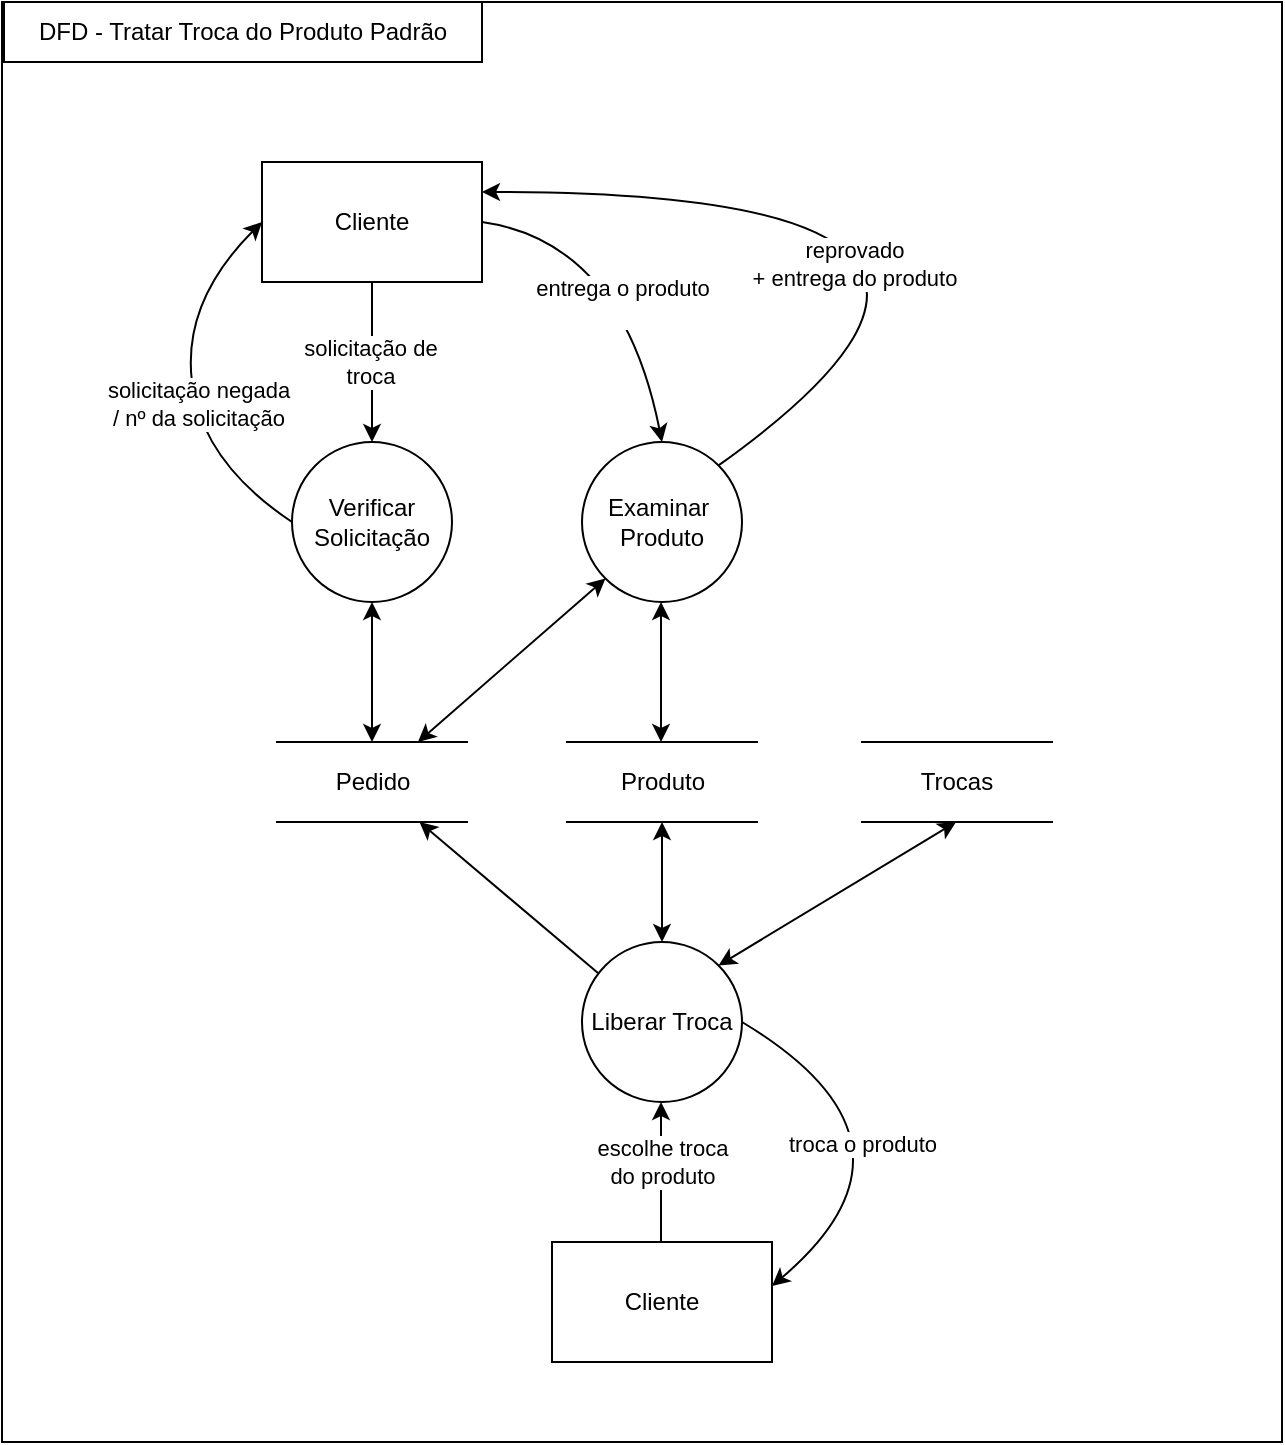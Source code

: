 <mxfile version="14.4.4" type="device"><diagram id="QUCHqKM7pyR4_fsbhgWR" name="Page-1"><mxGraphModel dx="373" dy="1877" grid="1" gridSize="10" guides="1" tooltips="1" connect="1" arrows="1" fold="1" page="1" pageScale="1" pageWidth="827" pageHeight="1169" math="0" shadow="0"><root><mxCell id="0"/><mxCell id="1" parent="0"/><mxCell id="HyM0uIgiVkZv_l6DcPJj-1" value="" style="rounded=0;whiteSpace=wrap;html=1;" parent="1" vertex="1"><mxGeometry x="1340" y="-970" width="640" height="720" as="geometry"/></mxCell><mxCell id="HyM0uIgiVkZv_l6DcPJj-2" value="&lt;font style=&quot;vertical-align: inherit&quot;&gt;&lt;font style=&quot;vertical-align: inherit&quot;&gt;&lt;font style=&quot;vertical-align: inherit&quot;&gt;&lt;font style=&quot;vertical-align: inherit&quot;&gt;&lt;font style=&quot;vertical-align: inherit&quot;&gt;&lt;font style=&quot;vertical-align: inherit&quot;&gt;DFD - Tratar Troca do Produto Padrão&lt;/font&gt;&lt;/font&gt;&lt;/font&gt;&lt;/font&gt;&lt;/font&gt;&lt;/font&gt;" style="rounded=0;whiteSpace=wrap;html=1;" parent="1" vertex="1"><mxGeometry x="1341" y="-970" width="239" height="30" as="geometry"/></mxCell><mxCell id="HyM0uIgiVkZv_l6DcPJj-3" style="edgeStyle=orthogonalEdgeStyle;rounded=0;orthogonalLoop=1;jettySize=auto;html=1;entryX=0.5;entryY=0;entryDx=0;entryDy=0;" parent="1" source="HyM0uIgiVkZv_l6DcPJj-5" target="HyM0uIgiVkZv_l6DcPJj-6" edge="1"><mxGeometry relative="1" as="geometry"/></mxCell><mxCell id="HyM0uIgiVkZv_l6DcPJj-4" value="&lt;font style=&quot;vertical-align: inherit&quot;&gt;&lt;font style=&quot;vertical-align: inherit&quot;&gt;&lt;font style=&quot;vertical-align: inherit&quot;&gt;&lt;font style=&quot;vertical-align: inherit&quot;&gt;solicitação de &lt;br&gt;troca&lt;br&gt;&lt;/font&gt;&lt;/font&gt;&lt;/font&gt;&lt;/font&gt;" style="edgeLabel;html=1;align=center;verticalAlign=middle;resizable=0;points=[];" parent="HyM0uIgiVkZv_l6DcPJj-3" vertex="1" connectable="0"><mxGeometry x="0.0" y="-1" relative="1" as="geometry"><mxPoint as="offset"/></mxGeometry></mxCell><mxCell id="HyM0uIgiVkZv_l6DcPJj-5" value="Cliente" style="rounded=0;whiteSpace=wrap;html=1;" parent="1" vertex="1"><mxGeometry x="1470" y="-890" width="110" height="60" as="geometry"/></mxCell><mxCell id="HyM0uIgiVkZv_l6DcPJj-6" value="&lt;font style=&quot;vertical-align: inherit&quot;&gt;&lt;font style=&quot;vertical-align: inherit&quot;&gt;&lt;font style=&quot;vertical-align: inherit&quot;&gt;&lt;font style=&quot;vertical-align: inherit&quot;&gt;Verificar Solicitação&lt;/font&gt;&lt;/font&gt;&lt;/font&gt;&lt;/font&gt;" style="ellipse;whiteSpace=wrap;html=1;aspect=fixed;" parent="1" vertex="1"><mxGeometry x="1485" y="-750" width="80" height="80" as="geometry"/></mxCell><mxCell id="HyM0uIgiVkZv_l6DcPJj-7" value="" style="curved=1;endArrow=classic;html=1;exitX=0;exitY=0.5;exitDx=0;exitDy=0;entryX=0;entryY=0.5;entryDx=0;entryDy=0;" parent="1" source="HyM0uIgiVkZv_l6DcPJj-6" target="HyM0uIgiVkZv_l6DcPJj-5" edge="1"><mxGeometry width="50" height="50" relative="1" as="geometry"><mxPoint x="1420" y="-720" as="sourcePoint"/><mxPoint x="1470" y="-760" as="targetPoint"/><Array as="points"><mxPoint x="1440" y="-740"/><mxPoint x="1430" y="-820"/></Array></mxGeometry></mxCell><mxCell id="HyM0uIgiVkZv_l6DcPJj-8" value="&lt;font style=&quot;vertical-align: inherit&quot;&gt;&lt;font style=&quot;vertical-align: inherit&quot;&gt;&lt;font style=&quot;vertical-align: inherit&quot;&gt;&lt;font style=&quot;vertical-align: inherit&quot;&gt;solicitação negada&lt;br&gt;/ nº da solicitação&lt;/font&gt;&lt;/font&gt;&lt;/font&gt;&lt;/font&gt;" style="edgeLabel;html=1;align=center;verticalAlign=middle;resizable=0;points=[];" parent="HyM0uIgiVkZv_l6DcPJj-7" vertex="1" connectable="0"><mxGeometry x="-0.131" y="-1" relative="1" as="geometry"><mxPoint as="offset"/></mxGeometry></mxCell><mxCell id="HyM0uIgiVkZv_l6DcPJj-9" value="&lt;font style=&quot;vertical-align: inherit&quot;&gt;&lt;font style=&quot;vertical-align: inherit&quot;&gt;Examinar&amp;nbsp;&lt;br&gt;Produto&lt;br&gt;&lt;/font&gt;&lt;/font&gt;" style="ellipse;whiteSpace=wrap;html=1;aspect=fixed;" parent="1" vertex="1"><mxGeometry x="1630" y="-750" width="80" height="80" as="geometry"/></mxCell><mxCell id="HyM0uIgiVkZv_l6DcPJj-10" value="" style="curved=1;endArrow=classic;html=1;exitX=1;exitY=0.5;exitDx=0;exitDy=0;entryX=0.5;entryY=0;entryDx=0;entryDy=0;" parent="1" source="HyM0uIgiVkZv_l6DcPJj-5" target="HyM0uIgiVkZv_l6DcPJj-9" edge="1"><mxGeometry width="50" height="50" relative="1" as="geometry"><mxPoint x="1645" y="-850" as="sourcePoint"/><mxPoint x="1695" y="-900" as="targetPoint"/><Array as="points"><mxPoint x="1650" y="-850"/></Array></mxGeometry></mxCell><mxCell id="HyM0uIgiVkZv_l6DcPJj-11" value="&lt;font style=&quot;vertical-align: inherit&quot;&gt;&lt;font style=&quot;vertical-align: inherit&quot;&gt;&lt;font style=&quot;vertical-align: inherit&quot;&gt;&lt;font style=&quot;vertical-align: inherit&quot;&gt;&lt;font style=&quot;vertical-align: inherit&quot;&gt;&lt;font style=&quot;vertical-align: inherit&quot;&gt;&lt;font style=&quot;vertical-align: inherit&quot;&gt;&lt;font style=&quot;vertical-align: inherit&quot;&gt;entrega o produto &lt;/font&gt;&lt;/font&gt;&lt;br&gt;&lt;font style=&quot;vertical-align: inherit&quot;&gt;&lt;font style=&quot;vertical-align: inherit&quot;&gt;&amp;nbsp;&lt;/font&gt;&lt;/font&gt;&lt;/font&gt;&lt;/font&gt;&lt;/font&gt;&lt;/font&gt;&lt;/font&gt;&lt;/font&gt;" style="edgeLabel;html=1;align=center;verticalAlign=middle;resizable=0;points=[];" parent="HyM0uIgiVkZv_l6DcPJj-10" vertex="1" connectable="0"><mxGeometry x="0.074" y="-18" relative="1" as="geometry"><mxPoint x="13.28" y="4.61" as="offset"/></mxGeometry></mxCell><mxCell id="HyM0uIgiVkZv_l6DcPJj-12" value="&lt;font style=&quot;vertical-align: inherit&quot;&gt;&lt;font style=&quot;vertical-align: inherit&quot;&gt;&lt;font style=&quot;vertical-align: inherit&quot;&gt;&lt;font style=&quot;vertical-align: inherit&quot;&gt;&lt;font style=&quot;vertical-align: inherit&quot;&gt;&lt;font style=&quot;vertical-align: inherit&quot;&gt;&lt;font style=&quot;vertical-align: inherit&quot;&gt;&lt;font style=&quot;vertical-align: inherit&quot;&gt;Pedido&lt;/font&gt;&lt;/font&gt;&lt;/font&gt;&lt;/font&gt;&lt;/font&gt;&lt;/font&gt;&lt;/font&gt;&lt;/font&gt;" style="shape=partialRectangle;whiteSpace=wrap;html=1;left=0;right=0;fillColor=none;" parent="1" vertex="1"><mxGeometry x="1477.5" y="-600" width="95" height="40" as="geometry"/></mxCell><mxCell id="HyM0uIgiVkZv_l6DcPJj-13" value="Produto" style="shape=partialRectangle;whiteSpace=wrap;html=1;left=0;right=0;fillColor=none;" parent="1" vertex="1"><mxGeometry x="1622.5" y="-600" width="95" height="40" as="geometry"/></mxCell><mxCell id="HyM0uIgiVkZv_l6DcPJj-14" value="" style="endArrow=classic;startArrow=classic;html=1;entryX=0.5;entryY=1;entryDx=0;entryDy=0;exitX=0.5;exitY=0;exitDx=0;exitDy=0;startFill=1;" parent="1" source="HyM0uIgiVkZv_l6DcPJj-12" target="HyM0uIgiVkZv_l6DcPJj-6" edge="1"><mxGeometry width="50" height="50" relative="1" as="geometry"><mxPoint x="1730" y="-640" as="sourcePoint"/><mxPoint x="1780" y="-690" as="targetPoint"/></mxGeometry></mxCell><mxCell id="HyM0uIgiVkZv_l6DcPJj-18" value="" style="endArrow=classic;startArrow=classic;html=1;entryX=0;entryY=1;entryDx=0;entryDy=0;" parent="1" source="HyM0uIgiVkZv_l6DcPJj-12" target="HyM0uIgiVkZv_l6DcPJj-9" edge="1"><mxGeometry width="50" height="50" relative="1" as="geometry"><mxPoint x="1668.46" y="-607.24" as="sourcePoint"/><mxPoint x="1580.001" y="-689.999" as="targetPoint"/></mxGeometry></mxCell><mxCell id="HyM0uIgiVkZv_l6DcPJj-20" value="" style="curved=1;endArrow=classic;html=1;exitX=1;exitY=0;exitDx=0;exitDy=0;entryX=1;entryY=0.25;entryDx=0;entryDy=0;" parent="1" source="HyM0uIgiVkZv_l6DcPJj-9" target="HyM0uIgiVkZv_l6DcPJj-5" edge="1"><mxGeometry width="50" height="50" relative="1" as="geometry"><mxPoint x="1705.0" y="-890" as="sourcePoint"/><mxPoint x="1795.0" y="-780" as="targetPoint"/><Array as="points"><mxPoint x="1890" y="-875"/></Array></mxGeometry></mxCell><mxCell id="HyM0uIgiVkZv_l6DcPJj-21" value="&lt;font style=&quot;vertical-align: inherit&quot;&gt;&lt;font style=&quot;vertical-align: inherit&quot;&gt;&lt;font style=&quot;vertical-align: inherit&quot;&gt;&lt;font style=&quot;vertical-align: inherit&quot;&gt;&lt;font style=&quot;vertical-align: inherit&quot;&gt;&lt;font style=&quot;vertical-align: inherit&quot;&gt;reprovado &lt;/font&gt;&lt;/font&gt;&lt;br&gt;&lt;font style=&quot;vertical-align: inherit&quot;&gt;&lt;font style=&quot;vertical-align: inherit&quot;&gt;+ entrega do produto&lt;/font&gt;&lt;/font&gt;&lt;/font&gt;&lt;/font&gt;&lt;/font&gt;&lt;/font&gt;" style="edgeLabel;html=1;align=center;verticalAlign=middle;resizable=0;points=[];" parent="HyM0uIgiVkZv_l6DcPJj-20" vertex="1" connectable="0"><mxGeometry x="0.318" y="36" relative="1" as="geometry"><mxPoint as="offset"/></mxGeometry></mxCell><mxCell id="HyM0uIgiVkZv_l6DcPJj-22" style="rounded=0;orthogonalLoop=1;jettySize=auto;html=1;entryX=0.5;entryY=1;entryDx=0;entryDy=0;startArrow=classic;startFill=1;endArrow=classic;endFill=1;" parent="1" source="HyM0uIgiVkZv_l6DcPJj-23" target="HyM0uIgiVkZv_l6DcPJj-13" edge="1"><mxGeometry relative="1" as="geometry"/></mxCell><mxCell id="HyM0uIgiVkZv_l6DcPJj-23" value="Liberar Troca" style="ellipse;whiteSpace=wrap;html=1;aspect=fixed;" parent="1" vertex="1"><mxGeometry x="1630" y="-500" width="80" height="80" as="geometry"/></mxCell><mxCell id="HyM0uIgiVkZv_l6DcPJj-28" value="Cliente" style="rounded=0;whiteSpace=wrap;html=1;" parent="1" vertex="1"><mxGeometry x="1615" y="-350" width="110" height="60" as="geometry"/></mxCell><mxCell id="HyM0uIgiVkZv_l6DcPJj-29" value="" style="endArrow=classic;html=1;exitX=0.5;exitY=0;exitDx=0;exitDy=0;entryX=0.5;entryY=1;entryDx=0;entryDy=0;" parent="1" edge="1"><mxGeometry width="50" height="50" relative="1" as="geometry"><mxPoint x="1669.5" y="-350" as="sourcePoint"/><mxPoint x="1669.5" y="-420" as="targetPoint"/></mxGeometry></mxCell><mxCell id="HyM0uIgiVkZv_l6DcPJj-30" value="&lt;font style=&quot;vertical-align: inherit&quot;&gt;&lt;font style=&quot;vertical-align: inherit&quot;&gt;escolhe troca &lt;br&gt;do produto&lt;/font&gt;&lt;/font&gt;" style="edgeLabel;html=1;align=center;verticalAlign=middle;resizable=0;points=[];" parent="HyM0uIgiVkZv_l6DcPJj-29" vertex="1" connectable="0"><mxGeometry x="-0.577" y="-2" relative="1" as="geometry"><mxPoint x="-2" y="-25" as="offset"/></mxGeometry></mxCell><mxCell id="HyM0uIgiVkZv_l6DcPJj-31" value="" style="curved=1;endArrow=classic;html=1;exitX=1;exitY=0.5;exitDx=0;exitDy=0;entryX=1;entryY=0.367;entryDx=0;entryDy=0;entryPerimeter=0;" parent="1" source="HyM0uIgiVkZv_l6DcPJj-23" target="HyM0uIgiVkZv_l6DcPJj-28" edge="1"><mxGeometry width="50" height="50" relative="1" as="geometry"><mxPoint x="1870" y="-470" as="sourcePoint"/><mxPoint x="1960" y="-360" as="targetPoint"/><Array as="points"><mxPoint x="1810" y="-400"/></Array></mxGeometry></mxCell><mxCell id="HyM0uIgiVkZv_l6DcPJj-32" value="troca o produto" style="edgeLabel;html=1;align=center;verticalAlign=middle;resizable=0;points=[];" parent="HyM0uIgiVkZv_l6DcPJj-31" vertex="1" connectable="0"><mxGeometry x="0.074" y="-18" relative="1" as="geometry"><mxPoint x="-24.26" y="10.72" as="offset"/></mxGeometry></mxCell><mxCell id="HyM0uIgiVkZv_l6DcPJj-37" value="" style="endArrow=classic;html=1;entryX=0.75;entryY=1;entryDx=0;entryDy=0;exitX=0.1;exitY=0.194;exitDx=0;exitDy=0;exitPerimeter=0;" parent="1" source="HyM0uIgiVkZv_l6DcPJj-23" target="HyM0uIgiVkZv_l6DcPJj-12" edge="1"><mxGeometry width="50" height="50" relative="1" as="geometry"><mxPoint x="1400" y="-470" as="sourcePoint"/><mxPoint x="1450" y="-520" as="targetPoint"/></mxGeometry></mxCell><mxCell id="DYkwy5cSHcBt08vQLqcz-2" value="" style="endArrow=classic;startArrow=classic;html=1;entryX=0.5;entryY=1;entryDx=0;entryDy=0;exitX=0.5;exitY=0;exitDx=0;exitDy=0;startFill=1;" edge="1" parent="1"><mxGeometry width="50" height="50" relative="1" as="geometry"><mxPoint x="1669.5" y="-600" as="sourcePoint"/><mxPoint x="1669.5" y="-670" as="targetPoint"/></mxGeometry></mxCell><mxCell id="DYkwy5cSHcBt08vQLqcz-3" value="&lt;font style=&quot;vertical-align: inherit&quot;&gt;&lt;font style=&quot;vertical-align: inherit&quot;&gt;&lt;font style=&quot;vertical-align: inherit&quot;&gt;&lt;font style=&quot;vertical-align: inherit&quot;&gt;&lt;font style=&quot;vertical-align: inherit&quot;&gt;&lt;font style=&quot;vertical-align: inherit&quot;&gt;&lt;font style=&quot;vertical-align: inherit&quot;&gt;&lt;font style=&quot;vertical-align: inherit&quot;&gt;Trocas&lt;/font&gt;&lt;/font&gt;&lt;/font&gt;&lt;/font&gt;&lt;/font&gt;&lt;/font&gt;&lt;/font&gt;&lt;/font&gt;" style="shape=partialRectangle;whiteSpace=wrap;html=1;left=0;right=0;fillColor=none;" vertex="1" parent="1"><mxGeometry x="1770" y="-600" width="95" height="40" as="geometry"/></mxCell><mxCell id="DYkwy5cSHcBt08vQLqcz-4" style="rounded=0;orthogonalLoop=1;jettySize=auto;html=1;startArrow=classic;startFill=1;endArrow=classic;endFill=1;exitX=1;exitY=0;exitDx=0;exitDy=0;" edge="1" parent="1" source="HyM0uIgiVkZv_l6DcPJj-23"><mxGeometry relative="1" as="geometry"><mxPoint x="1817" y="-500" as="sourcePoint"/><mxPoint x="1817" y="-560" as="targetPoint"/></mxGeometry></mxCell></root></mxGraphModel></diagram></mxfile>